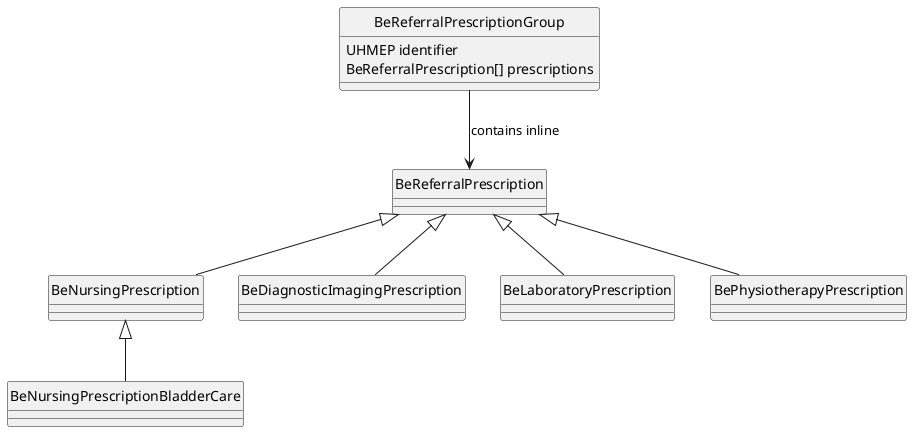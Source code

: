 @startuml
hide circle

BeReferralPrescription <|-- BeNursingPrescription
BeReferralPrescription <|-- BeDiagnosticImagingPrescription	
BeReferralPrescription <|-- BeLaboratoryPrescription
BeReferralPrescription <|-- BePhysiotherapyPrescription

BeNursingPrescription <|-- BeNursingPrescriptionBladderCare
BeReferralPrescriptionGroup --> BeReferralPrescription : contains inline

BeReferralPrescriptionGroup : UHMEP identifier
BeReferralPrescriptionGroup : BeReferralPrescription[] prescriptions



@enduml
